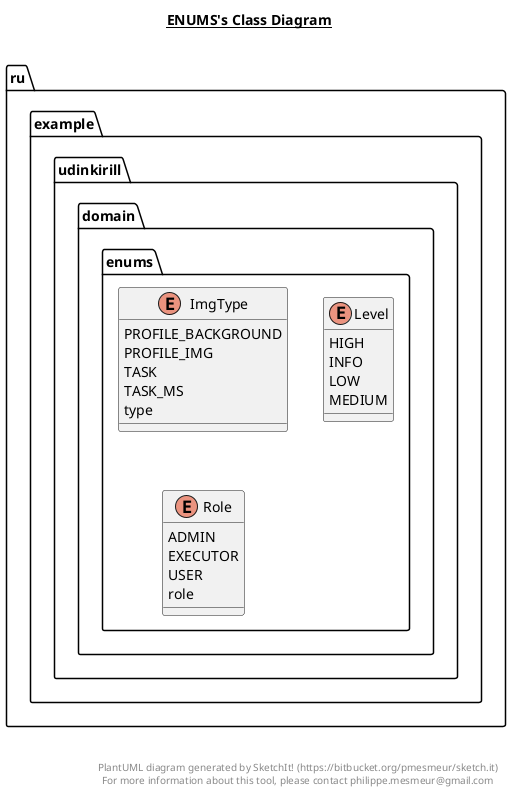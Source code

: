 @startuml

title __ENUMS's Class Diagram__\n


    namespace ru.example.udinkirill {
      namespace domain {
        namespace enums {
          enum ImgType {
            PROFILE_BACKGROUND
            PROFILE_IMG
            TASK
            TASK_MS
            type
          }
        }
      }
    }
  
  


    namespace ru.example.udinkirill {
      namespace domain {
        namespace enums {
          enum Level {
            HIGH
            INFO
            LOW
            MEDIUM
          }
        }
      }
    }
  
  


    namespace ru.example.udinkirill {
      namespace domain {
        namespace enums {
          enum Role {
            ADMIN
            EXECUTOR
            USER
            role
          }
        }
      }
    }
  
  



right footer


PlantUML diagram generated by SketchIt! (https://bitbucket.org/pmesmeur/sketch.it)
For more information about this tool, please contact philippe.mesmeur@gmail.com
endfooter

@enduml
